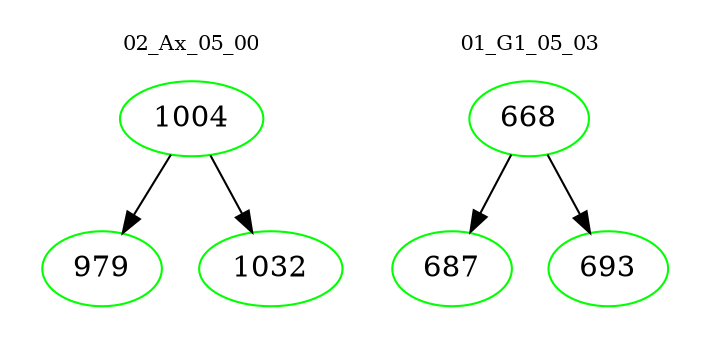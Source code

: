 digraph{
subgraph cluster_0 {
color = white
label = "02_Ax_05_00";
fontsize=10;
T0_1004 [label="1004", color="green"]
T0_1004 -> T0_979 [color="black"]
T0_979 [label="979", color="green"]
T0_1004 -> T0_1032 [color="black"]
T0_1032 [label="1032", color="green"]
}
subgraph cluster_1 {
color = white
label = "01_G1_05_03";
fontsize=10;
T1_668 [label="668", color="green"]
T1_668 -> T1_687 [color="black"]
T1_687 [label="687", color="green"]
T1_668 -> T1_693 [color="black"]
T1_693 [label="693", color="green"]
}
}
